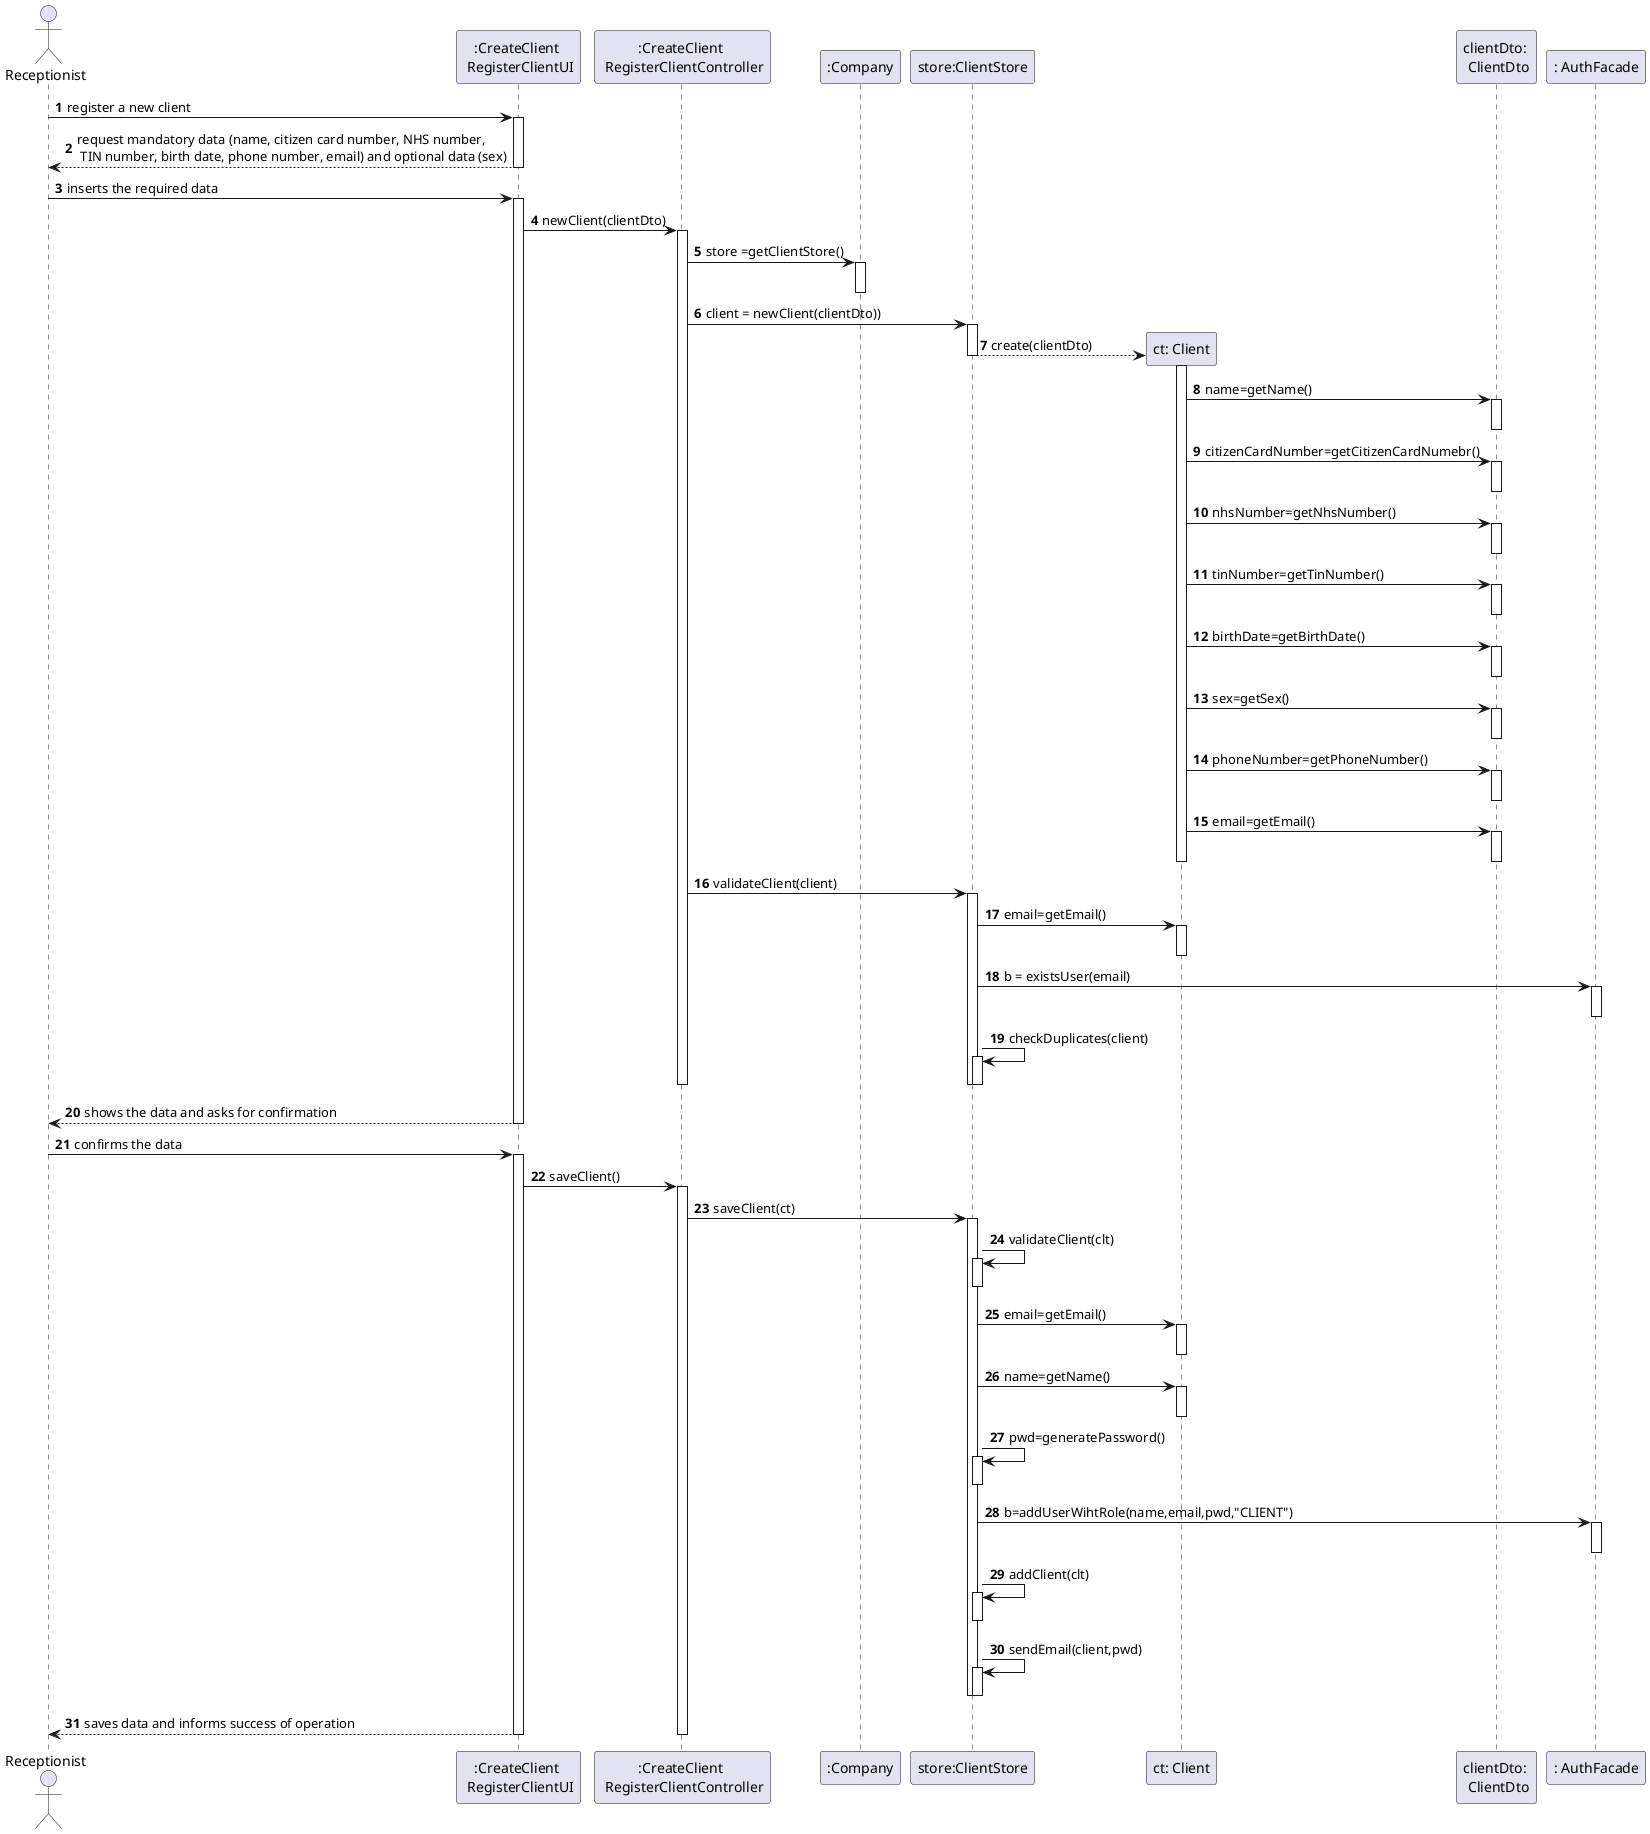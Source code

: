 @startuml
autonumber
'hide footbox
actor "Receptionist" as RECEP

participant ":CreateClient \n RegisterClientUI" as UI
participant ":CreateClient \n RegisterClientController" as CTRL
participant ":Company" as C
participant "store:ClientStore" as CS
participant "ct: Client" as CL
participant "clientDto: \n ClientDto" as CLDTO
participant ": AuthFacade" as AF


RECEP -> UI : register a new client
activate UI
    UI --> RECEP : request mandatory data (name, citizen card number, NHS number,\n TIN number, birth date, phone number, email) and optional data (sex)
deactivate UI

RECEP -> UI : inserts the required data
activate UI
    UI -> CTRL : newClient(clientDto)

activate CTRL

        CTRL -> C: store =getClientStore()
        activate C
        deactivate C

        CTRL -> CS: client = newClient(clientDto))

        activate CS
        CS --> CL** : create(clientDto)
        deactivate CS

        activate CL
        CL -> CLDTO : name=getName()
        activate CLDTO
        deactivate CLDTO
        CL -> CLDTO : citizenCardNumber=getCitizenCardNumebr()
        activate CLDTO
        deactivate CLDTO
        CL -> CLDTO : nhsNumber=getNhsNumber()
        activate CLDTO
        deactivate CLDTO
        CL -> CLDTO : tinNumber=getTinNumber()
        activate CLDTO
        deactivate CLDTO
        CL -> CLDTO : birthDate=getBirthDate()
        activate CLDTO
        deactivate CLDTO
        CL -> CLDTO : sex=getSex()
        activate CLDTO
        deactivate CLDTO
        CL -> CLDTO : phoneNumber=getPhoneNumber()
        activate CLDTO
        deactivate CLDTO
        CL -> CLDTO : email=getEmail()
        activate CLDTO
        deactivate CLDTO


        deactivate CL

        CTRL -> CS : validateClient(client)
        activate CS
        CS -> CL : email=getEmail()
        activate CL
        deactivate CL
        CS -> AF : b = existsUser(email)
        activate AF
        deactivate AF
        CS -> CS : checkDuplicates(client)
        activate CS
        deactivate CS
        deactivate CS


    deactivate CTRL
    UI --> RECEP : shows the data and asks for confirmation
deactivate UI
RECEP -> UI : confirms the data
activate UI

    UI -> CTRL : saveClient()

activate CTRL
    CTRL -> CS : saveClient(ct)

activate CS

    CS -> CS : validateClient(clt)
    activate CS
    deactivate CS
    CS -> CL : email=getEmail()
    activate CL
    deactivate CL
    CS -> CL : name=getName()
    activate CL
    deactivate CL
    CS -> CS : pwd=generatePassword()
    activate CS
    deactivate CS
    CS -> AF : b=addUserWihtRole(name,email,pwd,"CLIENT")
    activate AF
    deactivate AF
    CS -> CS : addClient(clt)
    activate CS
    deactivate CS
    CS -> CS : sendEmail(client,pwd)
    activate CS
    deactivate CS
    deactivate CS


UI --> RECEP : saves data and informs success of operation
deactivate C
deactivate UI
deactivate CTRL

@enduml
